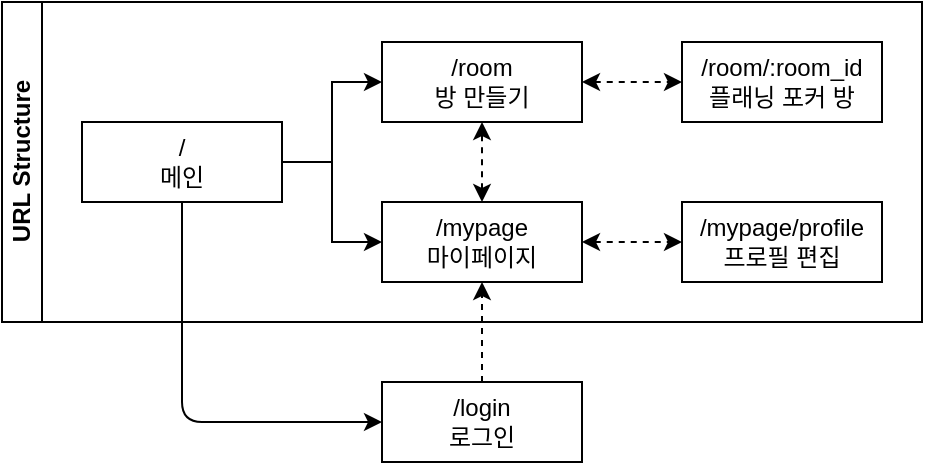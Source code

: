 <mxfile pages="1">
    <diagram id="B23RgaJtkEoS0NlH7V0d" name="Page-1">
        <mxGraphModel dx="657" dy="275" grid="1" gridSize="10" guides="1" tooltips="1" connect="1" arrows="1" fold="1" page="1" pageScale="1" pageWidth="827" pageHeight="1169" math="0" shadow="0">
            <root>
                <mxCell id="0"/>
                <mxCell id="1" parent="0"/>
                <mxCell id="2" value="URL Structure" style="swimlane;html=1;startSize=20;horizontal=0;childLayout=treeLayout;horizontalTree=1;resizable=0;containerType=tree;" parent="1" vertex="1">
                    <mxGeometry x="40" y="40" width="460" height="160" as="geometry">
                        <mxRectangle x="20" y="20" width="30" height="100" as="alternateBounds"/>
                    </mxGeometry>
                </mxCell>
                <mxCell id="3" value="/&lt;br&gt;메인" style="whiteSpace=wrap;html=1;align=center;" parent="2" vertex="1">
                    <mxGeometry x="40" y="60" width="100" height="40" as="geometry"/>
                </mxCell>
                <mxCell id="9" value="/mypage/profile&lt;br&gt;프로필 편집" style="whiteSpace=wrap;html=1;" parent="2" vertex="1">
                    <mxGeometry x="340" y="100" width="100" height="40" as="geometry"/>
                </mxCell>
                <mxCell id="10" value="" style="edgeStyle=elbowEdgeStyle;elbow=horizontal;html=1;rounded=0;" parent="2" source="3" target="11" edge="1">
                    <mxGeometry relative="1" as="geometry">
                        <mxPoint x="160" y="-492" as="sourcePoint"/>
                    </mxGeometry>
                </mxCell>
                <mxCell id="11" value="/room&lt;br&gt;방 만들기" style="whiteSpace=wrap;html=1;" parent="2" vertex="1">
                    <mxGeometry x="190" y="20" width="100" height="40" as="geometry"/>
                </mxCell>
                <mxCell id="46" value="" style="edgeStyle=orthogonalEdgeStyle;rounded=0;orthogonalLoop=1;jettySize=auto;html=1;endArrow=classic;dashed=1;startArrow=classic;startFill=1;endFill=1;" parent="2" source="11" target="43" edge="1">
                    <mxGeometry relative="1" as="geometry">
                        <mxPoint x="330" y="176" as="sourcePoint"/>
                        <mxPoint x="430" y="124" as="targetPoint"/>
                    </mxGeometry>
                </mxCell>
                <mxCell id="43" value="/room/:room_id&lt;br&gt;플래닝 포커 방" style="whiteSpace=wrap;html=1;" parent="2" vertex="1">
                    <mxGeometry x="340" y="20" width="100" height="40" as="geometry"/>
                </mxCell>
                <mxCell id="6" value="/mypage&lt;br&gt;마이페이지" style="whiteSpace=wrap;html=1;" parent="2" vertex="1">
                    <mxGeometry x="190" y="100" width="100" height="40" as="geometry"/>
                </mxCell>
                <mxCell id="7" value="" style="edgeStyle=elbowEdgeStyle;elbow=horizontal;html=1;rounded=0;" parent="2" source="3" target="6" edge="1">
                    <mxGeometry relative="1" as="geometry"/>
                </mxCell>
                <mxCell id="8" value="" style="edgeStyle=elbowEdgeStyle;elbow=horizontal;html=1;rounded=0;dashed=1;startArrow=classic;startFill=1;" parent="2" source="6" target="9" edge="1">
                    <mxGeometry relative="1" as="geometry">
                        <mxPoint x="160" y="-492" as="sourcePoint"/>
                    </mxGeometry>
                </mxCell>
                <mxCell id="111" style="html=1;dashed=1;fontSize=10;startArrow=classic;startFill=1;" parent="2" edge="1">
                    <mxGeometry relative="1" as="geometry">
                        <mxPoint x="240" y="100" as="sourcePoint"/>
                        <mxPoint x="240" y="60" as="targetPoint"/>
                    </mxGeometry>
                </mxCell>
                <mxCell id="112" style="edgeStyle=none;html=1;entryX=0.5;entryY=1;entryDx=0;entryDy=0;dashed=1;" edge="1" parent="1" source="20" target="6">
                    <mxGeometry relative="1" as="geometry"/>
                </mxCell>
                <mxCell id="20" value="/login&lt;br&gt;로그인" style="whiteSpace=wrap;html=1;align=center;" parent="1" vertex="1">
                    <mxGeometry x="230" y="230" width="100" height="40" as="geometry"/>
                </mxCell>
                <mxCell id="19" value="" style="edgeStyle=none;html=1;" parent="1" source="3" target="20" edge="1">
                    <mxGeometry relative="1" as="geometry">
                        <Array as="points">
                            <mxPoint x="130" y="250"/>
                        </Array>
                    </mxGeometry>
                </mxCell>
            </root>
        </mxGraphModel>
    </diagram>
</mxfile>